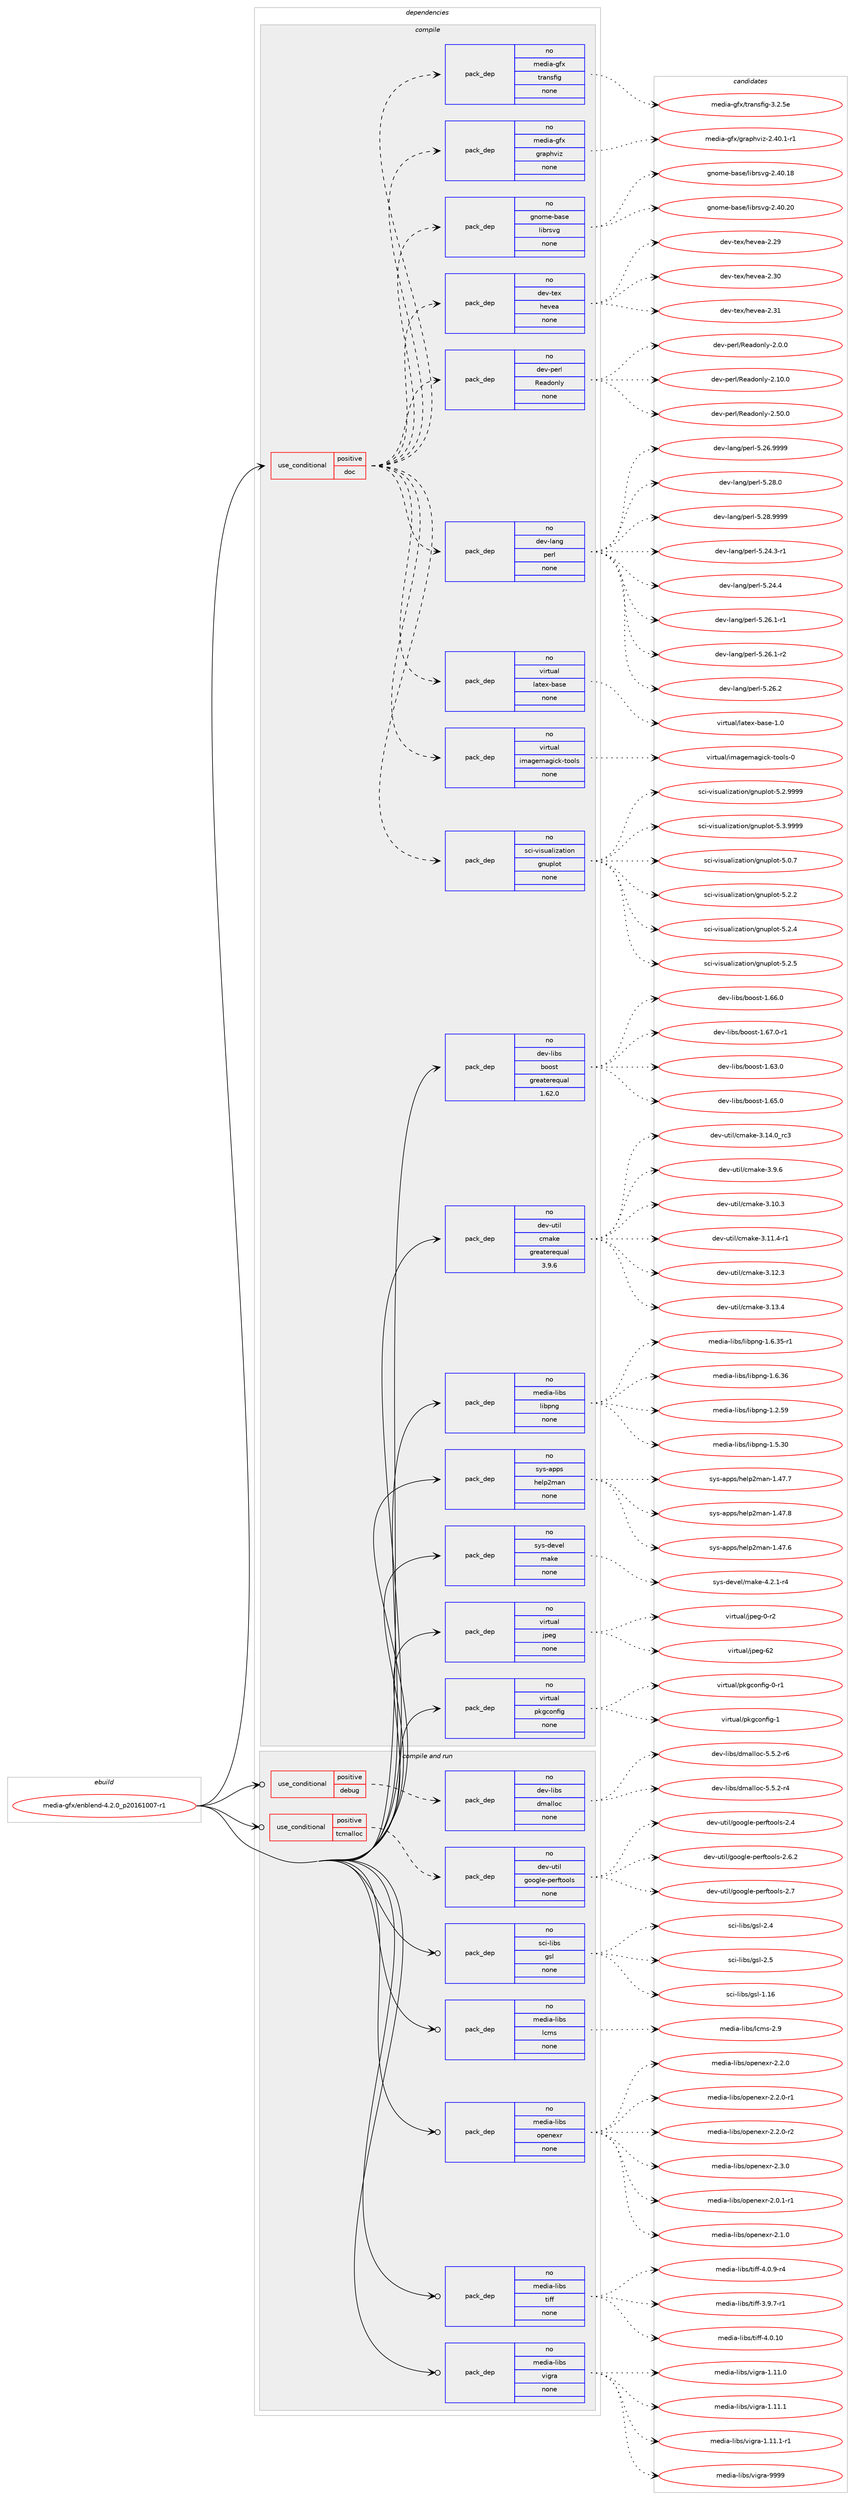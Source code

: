 digraph prolog {

# *************
# Graph options
# *************

newrank=true;
concentrate=true;
compound=true;
graph [rankdir=LR,fontname=Helvetica,fontsize=10,ranksep=1.5];#, ranksep=2.5, nodesep=0.2];
edge  [arrowhead=vee];
node  [fontname=Helvetica,fontsize=10];

# **********
# The ebuild
# **********

subgraph cluster_leftcol {
color=gray;
rank=same;
label=<<i>ebuild</i>>;
id [label="media-gfx/enblend-4.2.0_p20161007-r1", color=red, width=4, href="../media-gfx/enblend-4.2.0_p20161007-r1.svg"];
}

# ****************
# The dependencies
# ****************

subgraph cluster_midcol {
color=gray;
label=<<i>dependencies</i>>;
subgraph cluster_compile {
fillcolor="#eeeeee";
style=filled;
label=<<i>compile</i>>;
subgraph cond432229 {
dependency1602507 [label=<<TABLE BORDER="0" CELLBORDER="1" CELLSPACING="0" CELLPADDING="4"><TR><TD ROWSPAN="3" CELLPADDING="10">use_conditional</TD></TR><TR><TD>positive</TD></TR><TR><TD>doc</TD></TR></TABLE>>, shape=none, color=red];
subgraph pack1144730 {
dependency1602508 [label=<<TABLE BORDER="0" CELLBORDER="1" CELLSPACING="0" CELLPADDING="4" WIDTH="220"><TR><TD ROWSPAN="6" CELLPADDING="30">pack_dep</TD></TR><TR><TD WIDTH="110">no</TD></TR><TR><TD>dev-lang</TD></TR><TR><TD>perl</TD></TR><TR><TD>none</TD></TR><TR><TD></TD></TR></TABLE>>, shape=none, color=blue];
}
dependency1602507:e -> dependency1602508:w [weight=20,style="dashed",arrowhead="vee"];
subgraph pack1144731 {
dependency1602509 [label=<<TABLE BORDER="0" CELLBORDER="1" CELLSPACING="0" CELLPADDING="4" WIDTH="220"><TR><TD ROWSPAN="6" CELLPADDING="30">pack_dep</TD></TR><TR><TD WIDTH="110">no</TD></TR><TR><TD>dev-perl</TD></TR><TR><TD>Readonly</TD></TR><TR><TD>none</TD></TR><TR><TD></TD></TR></TABLE>>, shape=none, color=blue];
}
dependency1602507:e -> dependency1602509:w [weight=20,style="dashed",arrowhead="vee"];
subgraph pack1144732 {
dependency1602510 [label=<<TABLE BORDER="0" CELLBORDER="1" CELLSPACING="0" CELLPADDING="4" WIDTH="220"><TR><TD ROWSPAN="6" CELLPADDING="30">pack_dep</TD></TR><TR><TD WIDTH="110">no</TD></TR><TR><TD>dev-tex</TD></TR><TR><TD>hevea</TD></TR><TR><TD>none</TD></TR><TR><TD></TD></TR></TABLE>>, shape=none, color=blue];
}
dependency1602507:e -> dependency1602510:w [weight=20,style="dashed",arrowhead="vee"];
subgraph pack1144733 {
dependency1602511 [label=<<TABLE BORDER="0" CELLBORDER="1" CELLSPACING="0" CELLPADDING="4" WIDTH="220"><TR><TD ROWSPAN="6" CELLPADDING="30">pack_dep</TD></TR><TR><TD WIDTH="110">no</TD></TR><TR><TD>gnome-base</TD></TR><TR><TD>librsvg</TD></TR><TR><TD>none</TD></TR><TR><TD></TD></TR></TABLE>>, shape=none, color=blue];
}
dependency1602507:e -> dependency1602511:w [weight=20,style="dashed",arrowhead="vee"];
subgraph pack1144734 {
dependency1602512 [label=<<TABLE BORDER="0" CELLBORDER="1" CELLSPACING="0" CELLPADDING="4" WIDTH="220"><TR><TD ROWSPAN="6" CELLPADDING="30">pack_dep</TD></TR><TR><TD WIDTH="110">no</TD></TR><TR><TD>media-gfx</TD></TR><TR><TD>graphviz</TD></TR><TR><TD>none</TD></TR><TR><TD></TD></TR></TABLE>>, shape=none, color=blue];
}
dependency1602507:e -> dependency1602512:w [weight=20,style="dashed",arrowhead="vee"];
subgraph pack1144735 {
dependency1602513 [label=<<TABLE BORDER="0" CELLBORDER="1" CELLSPACING="0" CELLPADDING="4" WIDTH="220"><TR><TD ROWSPAN="6" CELLPADDING="30">pack_dep</TD></TR><TR><TD WIDTH="110">no</TD></TR><TR><TD>media-gfx</TD></TR><TR><TD>transfig</TD></TR><TR><TD>none</TD></TR><TR><TD></TD></TR></TABLE>>, shape=none, color=blue];
}
dependency1602507:e -> dependency1602513:w [weight=20,style="dashed",arrowhead="vee"];
subgraph pack1144736 {
dependency1602514 [label=<<TABLE BORDER="0" CELLBORDER="1" CELLSPACING="0" CELLPADDING="4" WIDTH="220"><TR><TD ROWSPAN="6" CELLPADDING="30">pack_dep</TD></TR><TR><TD WIDTH="110">no</TD></TR><TR><TD>sci-visualization</TD></TR><TR><TD>gnuplot</TD></TR><TR><TD>none</TD></TR><TR><TD></TD></TR></TABLE>>, shape=none, color=blue];
}
dependency1602507:e -> dependency1602514:w [weight=20,style="dashed",arrowhead="vee"];
subgraph pack1144737 {
dependency1602515 [label=<<TABLE BORDER="0" CELLBORDER="1" CELLSPACING="0" CELLPADDING="4" WIDTH="220"><TR><TD ROWSPAN="6" CELLPADDING="30">pack_dep</TD></TR><TR><TD WIDTH="110">no</TD></TR><TR><TD>virtual</TD></TR><TR><TD>imagemagick-tools</TD></TR><TR><TD>none</TD></TR><TR><TD></TD></TR></TABLE>>, shape=none, color=blue];
}
dependency1602507:e -> dependency1602515:w [weight=20,style="dashed",arrowhead="vee"];
subgraph pack1144738 {
dependency1602516 [label=<<TABLE BORDER="0" CELLBORDER="1" CELLSPACING="0" CELLPADDING="4" WIDTH="220"><TR><TD ROWSPAN="6" CELLPADDING="30">pack_dep</TD></TR><TR><TD WIDTH="110">no</TD></TR><TR><TD>virtual</TD></TR><TR><TD>latex-base</TD></TR><TR><TD>none</TD></TR><TR><TD></TD></TR></TABLE>>, shape=none, color=blue];
}
dependency1602507:e -> dependency1602516:w [weight=20,style="dashed",arrowhead="vee"];
}
id:e -> dependency1602507:w [weight=20,style="solid",arrowhead="vee"];
subgraph pack1144739 {
dependency1602517 [label=<<TABLE BORDER="0" CELLBORDER="1" CELLSPACING="0" CELLPADDING="4" WIDTH="220"><TR><TD ROWSPAN="6" CELLPADDING="30">pack_dep</TD></TR><TR><TD WIDTH="110">no</TD></TR><TR><TD>dev-libs</TD></TR><TR><TD>boost</TD></TR><TR><TD>greaterequal</TD></TR><TR><TD>1.62.0</TD></TR></TABLE>>, shape=none, color=blue];
}
id:e -> dependency1602517:w [weight=20,style="solid",arrowhead="vee"];
subgraph pack1144740 {
dependency1602518 [label=<<TABLE BORDER="0" CELLBORDER="1" CELLSPACING="0" CELLPADDING="4" WIDTH="220"><TR><TD ROWSPAN="6" CELLPADDING="30">pack_dep</TD></TR><TR><TD WIDTH="110">no</TD></TR><TR><TD>dev-util</TD></TR><TR><TD>cmake</TD></TR><TR><TD>greaterequal</TD></TR><TR><TD>3.9.6</TD></TR></TABLE>>, shape=none, color=blue];
}
id:e -> dependency1602518:w [weight=20,style="solid",arrowhead="vee"];
subgraph pack1144741 {
dependency1602519 [label=<<TABLE BORDER="0" CELLBORDER="1" CELLSPACING="0" CELLPADDING="4" WIDTH="220"><TR><TD ROWSPAN="6" CELLPADDING="30">pack_dep</TD></TR><TR><TD WIDTH="110">no</TD></TR><TR><TD>media-libs</TD></TR><TR><TD>libpng</TD></TR><TR><TD>none</TD></TR><TR><TD></TD></TR></TABLE>>, shape=none, color=blue];
}
id:e -> dependency1602519:w [weight=20,style="solid",arrowhead="vee"];
subgraph pack1144742 {
dependency1602520 [label=<<TABLE BORDER="0" CELLBORDER="1" CELLSPACING="0" CELLPADDING="4" WIDTH="220"><TR><TD ROWSPAN="6" CELLPADDING="30">pack_dep</TD></TR><TR><TD WIDTH="110">no</TD></TR><TR><TD>sys-apps</TD></TR><TR><TD>help2man</TD></TR><TR><TD>none</TD></TR><TR><TD></TD></TR></TABLE>>, shape=none, color=blue];
}
id:e -> dependency1602520:w [weight=20,style="solid",arrowhead="vee"];
subgraph pack1144743 {
dependency1602521 [label=<<TABLE BORDER="0" CELLBORDER="1" CELLSPACING="0" CELLPADDING="4" WIDTH="220"><TR><TD ROWSPAN="6" CELLPADDING="30">pack_dep</TD></TR><TR><TD WIDTH="110">no</TD></TR><TR><TD>sys-devel</TD></TR><TR><TD>make</TD></TR><TR><TD>none</TD></TR><TR><TD></TD></TR></TABLE>>, shape=none, color=blue];
}
id:e -> dependency1602521:w [weight=20,style="solid",arrowhead="vee"];
subgraph pack1144744 {
dependency1602522 [label=<<TABLE BORDER="0" CELLBORDER="1" CELLSPACING="0" CELLPADDING="4" WIDTH="220"><TR><TD ROWSPAN="6" CELLPADDING="30">pack_dep</TD></TR><TR><TD WIDTH="110">no</TD></TR><TR><TD>virtual</TD></TR><TR><TD>jpeg</TD></TR><TR><TD>none</TD></TR><TR><TD></TD></TR></TABLE>>, shape=none, color=blue];
}
id:e -> dependency1602522:w [weight=20,style="solid",arrowhead="vee"];
subgraph pack1144745 {
dependency1602523 [label=<<TABLE BORDER="0" CELLBORDER="1" CELLSPACING="0" CELLPADDING="4" WIDTH="220"><TR><TD ROWSPAN="6" CELLPADDING="30">pack_dep</TD></TR><TR><TD WIDTH="110">no</TD></TR><TR><TD>virtual</TD></TR><TR><TD>pkgconfig</TD></TR><TR><TD>none</TD></TR><TR><TD></TD></TR></TABLE>>, shape=none, color=blue];
}
id:e -> dependency1602523:w [weight=20,style="solid",arrowhead="vee"];
}
subgraph cluster_compileandrun {
fillcolor="#eeeeee";
style=filled;
label=<<i>compile and run</i>>;
subgraph cond432230 {
dependency1602524 [label=<<TABLE BORDER="0" CELLBORDER="1" CELLSPACING="0" CELLPADDING="4"><TR><TD ROWSPAN="3" CELLPADDING="10">use_conditional</TD></TR><TR><TD>positive</TD></TR><TR><TD>debug</TD></TR></TABLE>>, shape=none, color=red];
subgraph pack1144746 {
dependency1602525 [label=<<TABLE BORDER="0" CELLBORDER="1" CELLSPACING="0" CELLPADDING="4" WIDTH="220"><TR><TD ROWSPAN="6" CELLPADDING="30">pack_dep</TD></TR><TR><TD WIDTH="110">no</TD></TR><TR><TD>dev-libs</TD></TR><TR><TD>dmalloc</TD></TR><TR><TD>none</TD></TR><TR><TD></TD></TR></TABLE>>, shape=none, color=blue];
}
dependency1602524:e -> dependency1602525:w [weight=20,style="dashed",arrowhead="vee"];
}
id:e -> dependency1602524:w [weight=20,style="solid",arrowhead="odotvee"];
subgraph cond432231 {
dependency1602526 [label=<<TABLE BORDER="0" CELLBORDER="1" CELLSPACING="0" CELLPADDING="4"><TR><TD ROWSPAN="3" CELLPADDING="10">use_conditional</TD></TR><TR><TD>positive</TD></TR><TR><TD>tcmalloc</TD></TR></TABLE>>, shape=none, color=red];
subgraph pack1144747 {
dependency1602527 [label=<<TABLE BORDER="0" CELLBORDER="1" CELLSPACING="0" CELLPADDING="4" WIDTH="220"><TR><TD ROWSPAN="6" CELLPADDING="30">pack_dep</TD></TR><TR><TD WIDTH="110">no</TD></TR><TR><TD>dev-util</TD></TR><TR><TD>google-perftools</TD></TR><TR><TD>none</TD></TR><TR><TD></TD></TR></TABLE>>, shape=none, color=blue];
}
dependency1602526:e -> dependency1602527:w [weight=20,style="dashed",arrowhead="vee"];
}
id:e -> dependency1602526:w [weight=20,style="solid",arrowhead="odotvee"];
subgraph pack1144748 {
dependency1602528 [label=<<TABLE BORDER="0" CELLBORDER="1" CELLSPACING="0" CELLPADDING="4" WIDTH="220"><TR><TD ROWSPAN="6" CELLPADDING="30">pack_dep</TD></TR><TR><TD WIDTH="110">no</TD></TR><TR><TD>media-libs</TD></TR><TR><TD>lcms</TD></TR><TR><TD>none</TD></TR><TR><TD></TD></TR></TABLE>>, shape=none, color=blue];
}
id:e -> dependency1602528:w [weight=20,style="solid",arrowhead="odotvee"];
subgraph pack1144749 {
dependency1602529 [label=<<TABLE BORDER="0" CELLBORDER="1" CELLSPACING="0" CELLPADDING="4" WIDTH="220"><TR><TD ROWSPAN="6" CELLPADDING="30">pack_dep</TD></TR><TR><TD WIDTH="110">no</TD></TR><TR><TD>media-libs</TD></TR><TR><TD>openexr</TD></TR><TR><TD>none</TD></TR><TR><TD></TD></TR></TABLE>>, shape=none, color=blue];
}
id:e -> dependency1602529:w [weight=20,style="solid",arrowhead="odotvee"];
subgraph pack1144750 {
dependency1602530 [label=<<TABLE BORDER="0" CELLBORDER="1" CELLSPACING="0" CELLPADDING="4" WIDTH="220"><TR><TD ROWSPAN="6" CELLPADDING="30">pack_dep</TD></TR><TR><TD WIDTH="110">no</TD></TR><TR><TD>media-libs</TD></TR><TR><TD>tiff</TD></TR><TR><TD>none</TD></TR><TR><TD></TD></TR></TABLE>>, shape=none, color=blue];
}
id:e -> dependency1602530:w [weight=20,style="solid",arrowhead="odotvee"];
subgraph pack1144751 {
dependency1602531 [label=<<TABLE BORDER="0" CELLBORDER="1" CELLSPACING="0" CELLPADDING="4" WIDTH="220"><TR><TD ROWSPAN="6" CELLPADDING="30">pack_dep</TD></TR><TR><TD WIDTH="110">no</TD></TR><TR><TD>media-libs</TD></TR><TR><TD>vigra</TD></TR><TR><TD>none</TD></TR><TR><TD></TD></TR></TABLE>>, shape=none, color=blue];
}
id:e -> dependency1602531:w [weight=20,style="solid",arrowhead="odotvee"];
subgraph pack1144752 {
dependency1602532 [label=<<TABLE BORDER="0" CELLBORDER="1" CELLSPACING="0" CELLPADDING="4" WIDTH="220"><TR><TD ROWSPAN="6" CELLPADDING="30">pack_dep</TD></TR><TR><TD WIDTH="110">no</TD></TR><TR><TD>sci-libs</TD></TR><TR><TD>gsl</TD></TR><TR><TD>none</TD></TR><TR><TD></TD></TR></TABLE>>, shape=none, color=blue];
}
id:e -> dependency1602532:w [weight=20,style="solid",arrowhead="odotvee"];
}
subgraph cluster_run {
fillcolor="#eeeeee";
style=filled;
label=<<i>run</i>>;
}
}

# **************
# The candidates
# **************

subgraph cluster_choices {
rank=same;
color=gray;
label=<<i>candidates</i>>;

subgraph choice1144730 {
color=black;
nodesep=1;
choice100101118451089711010347112101114108455346505246514511449 [label="dev-lang/perl-5.24.3-r1", color=red, width=4,href="../dev-lang/perl-5.24.3-r1.svg"];
choice10010111845108971101034711210111410845534650524652 [label="dev-lang/perl-5.24.4", color=red, width=4,href="../dev-lang/perl-5.24.4.svg"];
choice100101118451089711010347112101114108455346505446494511449 [label="dev-lang/perl-5.26.1-r1", color=red, width=4,href="../dev-lang/perl-5.26.1-r1.svg"];
choice100101118451089711010347112101114108455346505446494511450 [label="dev-lang/perl-5.26.1-r2", color=red, width=4,href="../dev-lang/perl-5.26.1-r2.svg"];
choice10010111845108971101034711210111410845534650544650 [label="dev-lang/perl-5.26.2", color=red, width=4,href="../dev-lang/perl-5.26.2.svg"];
choice10010111845108971101034711210111410845534650544657575757 [label="dev-lang/perl-5.26.9999", color=red, width=4,href="../dev-lang/perl-5.26.9999.svg"];
choice10010111845108971101034711210111410845534650564648 [label="dev-lang/perl-5.28.0", color=red, width=4,href="../dev-lang/perl-5.28.0.svg"];
choice10010111845108971101034711210111410845534650564657575757 [label="dev-lang/perl-5.28.9999", color=red, width=4,href="../dev-lang/perl-5.28.9999.svg"];
dependency1602508:e -> choice100101118451089711010347112101114108455346505246514511449:w [style=dotted,weight="100"];
dependency1602508:e -> choice10010111845108971101034711210111410845534650524652:w [style=dotted,weight="100"];
dependency1602508:e -> choice100101118451089711010347112101114108455346505446494511449:w [style=dotted,weight="100"];
dependency1602508:e -> choice100101118451089711010347112101114108455346505446494511450:w [style=dotted,weight="100"];
dependency1602508:e -> choice10010111845108971101034711210111410845534650544650:w [style=dotted,weight="100"];
dependency1602508:e -> choice10010111845108971101034711210111410845534650544657575757:w [style=dotted,weight="100"];
dependency1602508:e -> choice10010111845108971101034711210111410845534650564648:w [style=dotted,weight="100"];
dependency1602508:e -> choice10010111845108971101034711210111410845534650564657575757:w [style=dotted,weight="100"];
}
subgraph choice1144731 {
color=black;
nodesep=1;
choice10010111845112101114108478210197100111110108121455046484648 [label="dev-perl/Readonly-2.0.0", color=red, width=4,href="../dev-perl/Readonly-2.0.0.svg"];
choice1001011184511210111410847821019710011111010812145504649484648 [label="dev-perl/Readonly-2.10.0", color=red, width=4,href="../dev-perl/Readonly-2.10.0.svg"];
choice1001011184511210111410847821019710011111010812145504653484648 [label="dev-perl/Readonly-2.50.0", color=red, width=4,href="../dev-perl/Readonly-2.50.0.svg"];
dependency1602509:e -> choice10010111845112101114108478210197100111110108121455046484648:w [style=dotted,weight="100"];
dependency1602509:e -> choice1001011184511210111410847821019710011111010812145504649484648:w [style=dotted,weight="100"];
dependency1602509:e -> choice1001011184511210111410847821019710011111010812145504653484648:w [style=dotted,weight="100"];
}
subgraph choice1144732 {
color=black;
nodesep=1;
choice1001011184511610112047104101118101974550465057 [label="dev-tex/hevea-2.29", color=red, width=4,href="../dev-tex/hevea-2.29.svg"];
choice1001011184511610112047104101118101974550465148 [label="dev-tex/hevea-2.30", color=red, width=4,href="../dev-tex/hevea-2.30.svg"];
choice1001011184511610112047104101118101974550465149 [label="dev-tex/hevea-2.31", color=red, width=4,href="../dev-tex/hevea-2.31.svg"];
dependency1602510:e -> choice1001011184511610112047104101118101974550465057:w [style=dotted,weight="100"];
dependency1602510:e -> choice1001011184511610112047104101118101974550465148:w [style=dotted,weight="100"];
dependency1602510:e -> choice1001011184511610112047104101118101974550465149:w [style=dotted,weight="100"];
}
subgraph choice1144733 {
color=black;
nodesep=1;
choice10311011110910145989711510147108105981141151181034550465248464956 [label="gnome-base/librsvg-2.40.18", color=red, width=4,href="../gnome-base/librsvg-2.40.18.svg"];
choice10311011110910145989711510147108105981141151181034550465248465048 [label="gnome-base/librsvg-2.40.20", color=red, width=4,href="../gnome-base/librsvg-2.40.20.svg"];
dependency1602511:e -> choice10311011110910145989711510147108105981141151181034550465248464956:w [style=dotted,weight="100"];
dependency1602511:e -> choice10311011110910145989711510147108105981141151181034550465248465048:w [style=dotted,weight="100"];
}
subgraph choice1144734 {
color=black;
nodesep=1;
choice10910110010597451031021204710311497112104118105122455046524846494511449 [label="media-gfx/graphviz-2.40.1-r1", color=red, width=4,href="../media-gfx/graphviz-2.40.1-r1.svg"];
dependency1602512:e -> choice10910110010597451031021204710311497112104118105122455046524846494511449:w [style=dotted,weight="100"];
}
subgraph choice1144735 {
color=black;
nodesep=1;
choice10910110010597451031021204711611497110115102105103455146504653101 [label="media-gfx/transfig-3.2.5e", color=red, width=4,href="../media-gfx/transfig-3.2.5e.svg"];
dependency1602513:e -> choice10910110010597451031021204711611497110115102105103455146504653101:w [style=dotted,weight="100"];
}
subgraph choice1144736 {
color=black;
nodesep=1;
choice1159910545118105115117971081051229711610511111047103110117112108111116455346484655 [label="sci-visualization/gnuplot-5.0.7", color=red, width=4,href="../sci-visualization/gnuplot-5.0.7.svg"];
choice1159910545118105115117971081051229711610511111047103110117112108111116455346504650 [label="sci-visualization/gnuplot-5.2.2", color=red, width=4,href="../sci-visualization/gnuplot-5.2.2.svg"];
choice1159910545118105115117971081051229711610511111047103110117112108111116455346504652 [label="sci-visualization/gnuplot-5.2.4", color=red, width=4,href="../sci-visualization/gnuplot-5.2.4.svg"];
choice1159910545118105115117971081051229711610511111047103110117112108111116455346504653 [label="sci-visualization/gnuplot-5.2.5", color=red, width=4,href="../sci-visualization/gnuplot-5.2.5.svg"];
choice1159910545118105115117971081051229711610511111047103110117112108111116455346504657575757 [label="sci-visualization/gnuplot-5.2.9999", color=red, width=4,href="../sci-visualization/gnuplot-5.2.9999.svg"];
choice1159910545118105115117971081051229711610511111047103110117112108111116455346514657575757 [label="sci-visualization/gnuplot-5.3.9999", color=red, width=4,href="../sci-visualization/gnuplot-5.3.9999.svg"];
dependency1602514:e -> choice1159910545118105115117971081051229711610511111047103110117112108111116455346484655:w [style=dotted,weight="100"];
dependency1602514:e -> choice1159910545118105115117971081051229711610511111047103110117112108111116455346504650:w [style=dotted,weight="100"];
dependency1602514:e -> choice1159910545118105115117971081051229711610511111047103110117112108111116455346504652:w [style=dotted,weight="100"];
dependency1602514:e -> choice1159910545118105115117971081051229711610511111047103110117112108111116455346504653:w [style=dotted,weight="100"];
dependency1602514:e -> choice1159910545118105115117971081051229711610511111047103110117112108111116455346504657575757:w [style=dotted,weight="100"];
dependency1602514:e -> choice1159910545118105115117971081051229711610511111047103110117112108111116455346514657575757:w [style=dotted,weight="100"];
}
subgraph choice1144737 {
color=black;
nodesep=1;
choice1181051141161179710847105109971031011099710310599107451161111111081154548 [label="virtual/imagemagick-tools-0", color=red, width=4,href="../virtual/imagemagick-tools-0.svg"];
dependency1602515:e -> choice1181051141161179710847105109971031011099710310599107451161111111081154548:w [style=dotted,weight="100"];
}
subgraph choice1144738 {
color=black;
nodesep=1;
choice11810511411611797108471089711610112045989711510145494648 [label="virtual/latex-base-1.0", color=red, width=4,href="../virtual/latex-base-1.0.svg"];
dependency1602516:e -> choice11810511411611797108471089711610112045989711510145494648:w [style=dotted,weight="100"];
}
subgraph choice1144739 {
color=black;
nodesep=1;
choice1001011184510810598115479811111111511645494654514648 [label="dev-libs/boost-1.63.0", color=red, width=4,href="../dev-libs/boost-1.63.0.svg"];
choice1001011184510810598115479811111111511645494654534648 [label="dev-libs/boost-1.65.0", color=red, width=4,href="../dev-libs/boost-1.65.0.svg"];
choice1001011184510810598115479811111111511645494654544648 [label="dev-libs/boost-1.66.0", color=red, width=4,href="../dev-libs/boost-1.66.0.svg"];
choice10010111845108105981154798111111115116454946545546484511449 [label="dev-libs/boost-1.67.0-r1", color=red, width=4,href="../dev-libs/boost-1.67.0-r1.svg"];
dependency1602517:e -> choice1001011184510810598115479811111111511645494654514648:w [style=dotted,weight="100"];
dependency1602517:e -> choice1001011184510810598115479811111111511645494654534648:w [style=dotted,weight="100"];
dependency1602517:e -> choice1001011184510810598115479811111111511645494654544648:w [style=dotted,weight="100"];
dependency1602517:e -> choice10010111845108105981154798111111115116454946545546484511449:w [style=dotted,weight="100"];
}
subgraph choice1144740 {
color=black;
nodesep=1;
choice1001011184511711610510847991099710710145514649484651 [label="dev-util/cmake-3.10.3", color=red, width=4,href="../dev-util/cmake-3.10.3.svg"];
choice10010111845117116105108479910997107101455146494946524511449 [label="dev-util/cmake-3.11.4-r1", color=red, width=4,href="../dev-util/cmake-3.11.4-r1.svg"];
choice1001011184511711610510847991099710710145514649504651 [label="dev-util/cmake-3.12.3", color=red, width=4,href="../dev-util/cmake-3.12.3.svg"];
choice1001011184511711610510847991099710710145514649514652 [label="dev-util/cmake-3.13.4", color=red, width=4,href="../dev-util/cmake-3.13.4.svg"];
choice1001011184511711610510847991099710710145514649524648951149951 [label="dev-util/cmake-3.14.0_rc3", color=red, width=4,href="../dev-util/cmake-3.14.0_rc3.svg"];
choice10010111845117116105108479910997107101455146574654 [label="dev-util/cmake-3.9.6", color=red, width=4,href="../dev-util/cmake-3.9.6.svg"];
dependency1602518:e -> choice1001011184511711610510847991099710710145514649484651:w [style=dotted,weight="100"];
dependency1602518:e -> choice10010111845117116105108479910997107101455146494946524511449:w [style=dotted,weight="100"];
dependency1602518:e -> choice1001011184511711610510847991099710710145514649504651:w [style=dotted,weight="100"];
dependency1602518:e -> choice1001011184511711610510847991099710710145514649514652:w [style=dotted,weight="100"];
dependency1602518:e -> choice1001011184511711610510847991099710710145514649524648951149951:w [style=dotted,weight="100"];
dependency1602518:e -> choice10010111845117116105108479910997107101455146574654:w [style=dotted,weight="100"];
}
subgraph choice1144741 {
color=black;
nodesep=1;
choice109101100105974510810598115471081059811211010345494650465357 [label="media-libs/libpng-1.2.59", color=red, width=4,href="../media-libs/libpng-1.2.59.svg"];
choice109101100105974510810598115471081059811211010345494653465148 [label="media-libs/libpng-1.5.30", color=red, width=4,href="../media-libs/libpng-1.5.30.svg"];
choice1091011001059745108105981154710810598112110103454946544651534511449 [label="media-libs/libpng-1.6.35-r1", color=red, width=4,href="../media-libs/libpng-1.6.35-r1.svg"];
choice109101100105974510810598115471081059811211010345494654465154 [label="media-libs/libpng-1.6.36", color=red, width=4,href="../media-libs/libpng-1.6.36.svg"];
dependency1602519:e -> choice109101100105974510810598115471081059811211010345494650465357:w [style=dotted,weight="100"];
dependency1602519:e -> choice109101100105974510810598115471081059811211010345494653465148:w [style=dotted,weight="100"];
dependency1602519:e -> choice1091011001059745108105981154710810598112110103454946544651534511449:w [style=dotted,weight="100"];
dependency1602519:e -> choice109101100105974510810598115471081059811211010345494654465154:w [style=dotted,weight="100"];
}
subgraph choice1144742 {
color=black;
nodesep=1;
choice115121115459711211211547104101108112501099711045494652554654 [label="sys-apps/help2man-1.47.6", color=red, width=4,href="../sys-apps/help2man-1.47.6.svg"];
choice115121115459711211211547104101108112501099711045494652554655 [label="sys-apps/help2man-1.47.7", color=red, width=4,href="../sys-apps/help2man-1.47.7.svg"];
choice115121115459711211211547104101108112501099711045494652554656 [label="sys-apps/help2man-1.47.8", color=red, width=4,href="../sys-apps/help2man-1.47.8.svg"];
dependency1602520:e -> choice115121115459711211211547104101108112501099711045494652554654:w [style=dotted,weight="100"];
dependency1602520:e -> choice115121115459711211211547104101108112501099711045494652554655:w [style=dotted,weight="100"];
dependency1602520:e -> choice115121115459711211211547104101108112501099711045494652554656:w [style=dotted,weight="100"];
}
subgraph choice1144743 {
color=black;
nodesep=1;
choice1151211154510010111810110847109971071014552465046494511452 [label="sys-devel/make-4.2.1-r4", color=red, width=4,href="../sys-devel/make-4.2.1-r4.svg"];
dependency1602521:e -> choice1151211154510010111810110847109971071014552465046494511452:w [style=dotted,weight="100"];
}
subgraph choice1144744 {
color=black;
nodesep=1;
choice118105114116117971084710611210110345484511450 [label="virtual/jpeg-0-r2", color=red, width=4,href="../virtual/jpeg-0-r2.svg"];
choice1181051141161179710847106112101103455450 [label="virtual/jpeg-62", color=red, width=4,href="../virtual/jpeg-62.svg"];
dependency1602522:e -> choice118105114116117971084710611210110345484511450:w [style=dotted,weight="100"];
dependency1602522:e -> choice1181051141161179710847106112101103455450:w [style=dotted,weight="100"];
}
subgraph choice1144745 {
color=black;
nodesep=1;
choice11810511411611797108471121071039911111010210510345484511449 [label="virtual/pkgconfig-0-r1", color=red, width=4,href="../virtual/pkgconfig-0-r1.svg"];
choice1181051141161179710847112107103991111101021051034549 [label="virtual/pkgconfig-1", color=red, width=4,href="../virtual/pkgconfig-1.svg"];
dependency1602523:e -> choice11810511411611797108471121071039911111010210510345484511449:w [style=dotted,weight="100"];
dependency1602523:e -> choice1181051141161179710847112107103991111101021051034549:w [style=dotted,weight="100"];
}
subgraph choice1144746 {
color=black;
nodesep=1;
choice10010111845108105981154710010997108108111994553465346504511452 [label="dev-libs/dmalloc-5.5.2-r4", color=red, width=4,href="../dev-libs/dmalloc-5.5.2-r4.svg"];
choice10010111845108105981154710010997108108111994553465346504511454 [label="dev-libs/dmalloc-5.5.2-r6", color=red, width=4,href="../dev-libs/dmalloc-5.5.2-r6.svg"];
dependency1602525:e -> choice10010111845108105981154710010997108108111994553465346504511452:w [style=dotted,weight="100"];
dependency1602525:e -> choice10010111845108105981154710010997108108111994553465346504511454:w [style=dotted,weight="100"];
}
subgraph choice1144747 {
color=black;
nodesep=1;
choice10010111845117116105108471031111111031081014511210111410211611111110811545504652 [label="dev-util/google-perftools-2.4", color=red, width=4,href="../dev-util/google-perftools-2.4.svg"];
choice100101118451171161051084710311111110310810145112101114102116111111108115455046544650 [label="dev-util/google-perftools-2.6.2", color=red, width=4,href="../dev-util/google-perftools-2.6.2.svg"];
choice10010111845117116105108471031111111031081014511210111410211611111110811545504655 [label="dev-util/google-perftools-2.7", color=red, width=4,href="../dev-util/google-perftools-2.7.svg"];
dependency1602527:e -> choice10010111845117116105108471031111111031081014511210111410211611111110811545504652:w [style=dotted,weight="100"];
dependency1602527:e -> choice100101118451171161051084710311111110310810145112101114102116111111108115455046544650:w [style=dotted,weight="100"];
dependency1602527:e -> choice10010111845117116105108471031111111031081014511210111410211611111110811545504655:w [style=dotted,weight="100"];
}
subgraph choice1144748 {
color=black;
nodesep=1;
choice109101100105974510810598115471089910911545504657 [label="media-libs/lcms-2.9", color=red, width=4,href="../media-libs/lcms-2.9.svg"];
dependency1602528:e -> choice109101100105974510810598115471089910911545504657:w [style=dotted,weight="100"];
}
subgraph choice1144749 {
color=black;
nodesep=1;
choice109101100105974510810598115471111121011101011201144550464846494511449 [label="media-libs/openexr-2.0.1-r1", color=red, width=4,href="../media-libs/openexr-2.0.1-r1.svg"];
choice10910110010597451081059811547111112101110101120114455046494648 [label="media-libs/openexr-2.1.0", color=red, width=4,href="../media-libs/openexr-2.1.0.svg"];
choice10910110010597451081059811547111112101110101120114455046504648 [label="media-libs/openexr-2.2.0", color=red, width=4,href="../media-libs/openexr-2.2.0.svg"];
choice109101100105974510810598115471111121011101011201144550465046484511449 [label="media-libs/openexr-2.2.0-r1", color=red, width=4,href="../media-libs/openexr-2.2.0-r1.svg"];
choice109101100105974510810598115471111121011101011201144550465046484511450 [label="media-libs/openexr-2.2.0-r2", color=red, width=4,href="../media-libs/openexr-2.2.0-r2.svg"];
choice10910110010597451081059811547111112101110101120114455046514648 [label="media-libs/openexr-2.3.0", color=red, width=4,href="../media-libs/openexr-2.3.0.svg"];
dependency1602529:e -> choice109101100105974510810598115471111121011101011201144550464846494511449:w [style=dotted,weight="100"];
dependency1602529:e -> choice10910110010597451081059811547111112101110101120114455046494648:w [style=dotted,weight="100"];
dependency1602529:e -> choice10910110010597451081059811547111112101110101120114455046504648:w [style=dotted,weight="100"];
dependency1602529:e -> choice109101100105974510810598115471111121011101011201144550465046484511449:w [style=dotted,weight="100"];
dependency1602529:e -> choice109101100105974510810598115471111121011101011201144550465046484511450:w [style=dotted,weight="100"];
dependency1602529:e -> choice10910110010597451081059811547111112101110101120114455046514648:w [style=dotted,weight="100"];
}
subgraph choice1144750 {
color=black;
nodesep=1;
choice109101100105974510810598115471161051021024551465746554511449 [label="media-libs/tiff-3.9.7-r1", color=red, width=4,href="../media-libs/tiff-3.9.7-r1.svg"];
choice1091011001059745108105981154711610510210245524648464948 [label="media-libs/tiff-4.0.10", color=red, width=4,href="../media-libs/tiff-4.0.10.svg"];
choice109101100105974510810598115471161051021024552464846574511452 [label="media-libs/tiff-4.0.9-r4", color=red, width=4,href="../media-libs/tiff-4.0.9-r4.svg"];
dependency1602530:e -> choice109101100105974510810598115471161051021024551465746554511449:w [style=dotted,weight="100"];
dependency1602530:e -> choice1091011001059745108105981154711610510210245524648464948:w [style=dotted,weight="100"];
dependency1602530:e -> choice109101100105974510810598115471161051021024552464846574511452:w [style=dotted,weight="100"];
}
subgraph choice1144751 {
color=black;
nodesep=1;
choice109101100105974510810598115471181051031149745494649494648 [label="media-libs/vigra-1.11.0", color=red, width=4,href="../media-libs/vigra-1.11.0.svg"];
choice109101100105974510810598115471181051031149745494649494649 [label="media-libs/vigra-1.11.1", color=red, width=4,href="../media-libs/vigra-1.11.1.svg"];
choice1091011001059745108105981154711810510311497454946494946494511449 [label="media-libs/vigra-1.11.1-r1", color=red, width=4,href="../media-libs/vigra-1.11.1-r1.svg"];
choice10910110010597451081059811547118105103114974557575757 [label="media-libs/vigra-9999", color=red, width=4,href="../media-libs/vigra-9999.svg"];
dependency1602531:e -> choice109101100105974510810598115471181051031149745494649494648:w [style=dotted,weight="100"];
dependency1602531:e -> choice109101100105974510810598115471181051031149745494649494649:w [style=dotted,weight="100"];
dependency1602531:e -> choice1091011001059745108105981154711810510311497454946494946494511449:w [style=dotted,weight="100"];
dependency1602531:e -> choice10910110010597451081059811547118105103114974557575757:w [style=dotted,weight="100"];
}
subgraph choice1144752 {
color=black;
nodesep=1;
choice115991054510810598115471031151084549464954 [label="sci-libs/gsl-1.16", color=red, width=4,href="../sci-libs/gsl-1.16.svg"];
choice1159910545108105981154710311510845504652 [label="sci-libs/gsl-2.4", color=red, width=4,href="../sci-libs/gsl-2.4.svg"];
choice1159910545108105981154710311510845504653 [label="sci-libs/gsl-2.5", color=red, width=4,href="../sci-libs/gsl-2.5.svg"];
dependency1602532:e -> choice115991054510810598115471031151084549464954:w [style=dotted,weight="100"];
dependency1602532:e -> choice1159910545108105981154710311510845504652:w [style=dotted,weight="100"];
dependency1602532:e -> choice1159910545108105981154710311510845504653:w [style=dotted,weight="100"];
}
}

}
